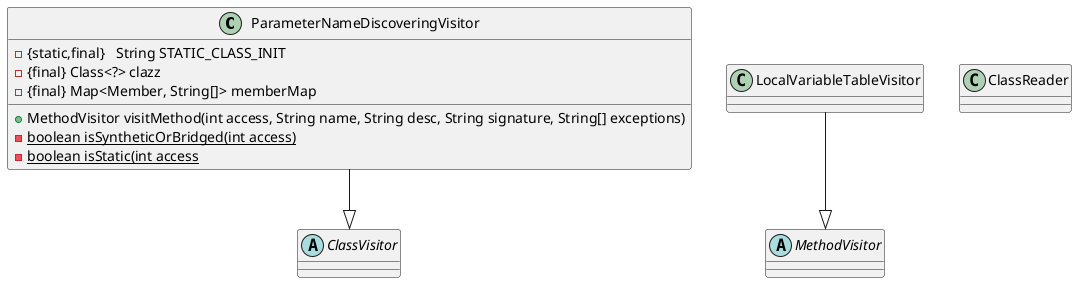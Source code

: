 @startuml

class ParameterNameDiscoveringVisitor{
    -{static,final}   String STATIC_CLASS_INIT
    -{final} Class<?> clazz
    -{final} Map<Member, String[]> memberMap
    + MethodVisitor visitMethod(int access, String name, String desc, String signature, String[] exceptions)
    - {static} boolean isSyntheticOrBridged(int access)
    - {static}  boolean isStatic(int access
}
abstract class ClassVisitor{
}
class LocalVariableTableVisitor{

}
abstract class MethodVisitor{
}
class ClassReader{
}
ParameterNameDiscoveringVisitor --|> ClassVisitor
LocalVariableTableVisitor --|>MethodVisitor
@enduml